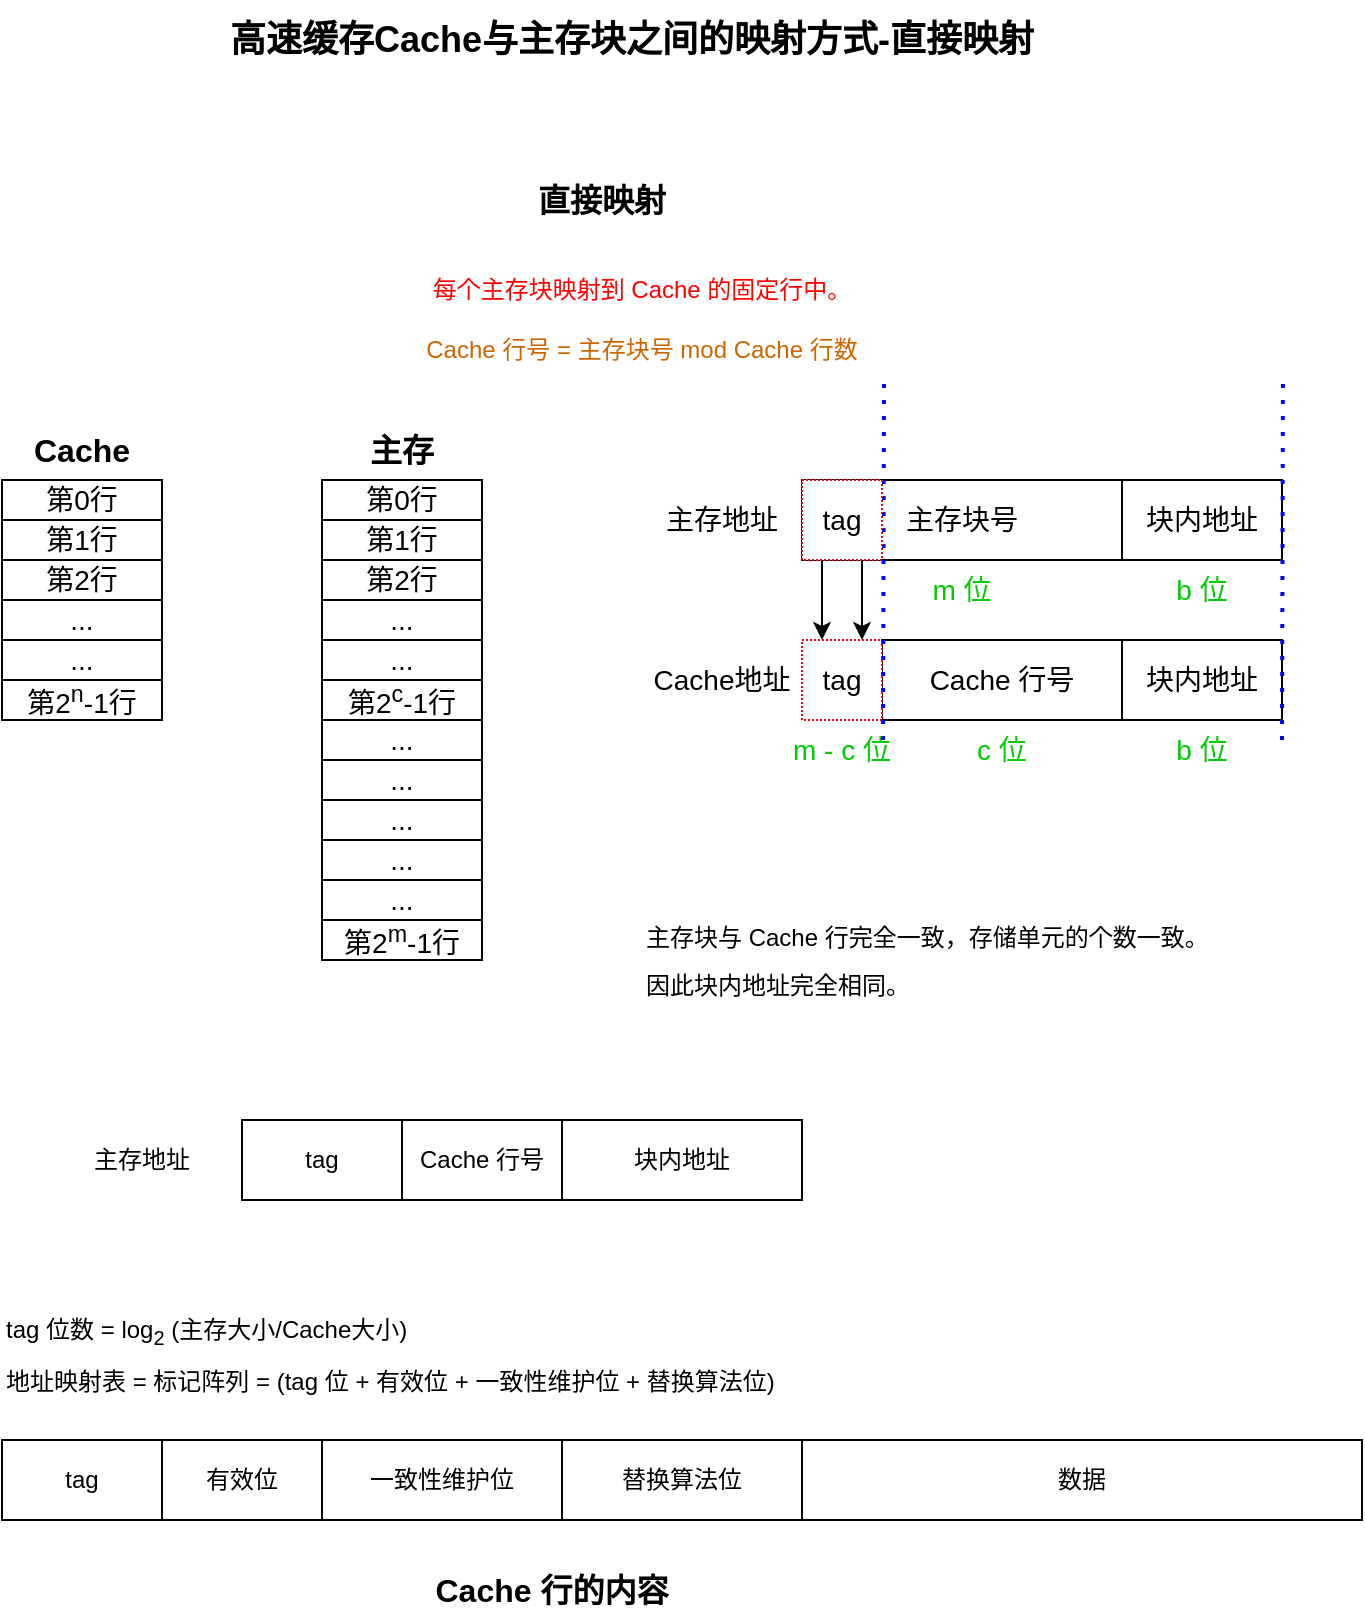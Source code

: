 <mxfile>
    <diagram id="uxVwC1siCvC3Ia_YClyH" name="Page-1">
        <mxGraphModel dx="1274" dy="1133" grid="1" gridSize="10" guides="1" tooltips="1" connect="1" arrows="1" fold="1" page="1" pageScale="1" pageWidth="1200" pageHeight="1920" math="0" shadow="0">
            <root>
                <mxCell id="0"/>
                <mxCell id="1" parent="0"/>
                <mxCell id="2" value="高速缓存Cache与主存块之间的映射方式-直接映射" style="text;html=1;align=center;verticalAlign=middle;whiteSpace=wrap;rounded=0;fontSize=18;fontStyle=1" parent="1" vertex="1">
                    <mxGeometry x="470" y="40" width="410" height="40" as="geometry"/>
                </mxCell>
                <mxCell id="3" value="第0行" style="rounded=0;whiteSpace=wrap;html=1;fontSize=14;" parent="1" vertex="1">
                    <mxGeometry x="360" y="280" width="80" height="20" as="geometry"/>
                </mxCell>
                <mxCell id="4" value="Cache" style="text;html=1;align=center;verticalAlign=middle;whiteSpace=wrap;rounded=0;fontSize=16;fontStyle=1" parent="1" vertex="1">
                    <mxGeometry x="370" y="250" width="60" height="30" as="geometry"/>
                </mxCell>
                <mxCell id="5" value="第1行" style="rounded=0;whiteSpace=wrap;html=1;fontSize=14;" parent="1" vertex="1">
                    <mxGeometry x="360" y="300" width="80" height="20" as="geometry"/>
                </mxCell>
                <mxCell id="6" value="第2行" style="rounded=0;whiteSpace=wrap;html=1;fontSize=14;" parent="1" vertex="1">
                    <mxGeometry x="360" y="320" width="80" height="20" as="geometry"/>
                </mxCell>
                <mxCell id="7" value="..." style="rounded=0;whiteSpace=wrap;html=1;fontSize=14;" parent="1" vertex="1">
                    <mxGeometry x="360" y="340" width="80" height="20" as="geometry"/>
                </mxCell>
                <mxCell id="8" value="..." style="rounded=0;whiteSpace=wrap;html=1;fontSize=14;" parent="1" vertex="1">
                    <mxGeometry x="360" y="360" width="80" height="20" as="geometry"/>
                </mxCell>
                <mxCell id="9" value="第2&lt;sup&gt;n&lt;/sup&gt;-1行" style="rounded=0;whiteSpace=wrap;html=1;fontSize=14;" parent="1" vertex="1">
                    <mxGeometry x="360" y="380" width="80" height="20" as="geometry"/>
                </mxCell>
                <mxCell id="10" value="主存" style="text;html=1;align=center;verticalAlign=middle;whiteSpace=wrap;rounded=0;fontSize=16;fontStyle=1" parent="1" vertex="1">
                    <mxGeometry x="530" y="250" width="60" height="30" as="geometry"/>
                </mxCell>
                <mxCell id="11" value="第0行" style="rounded=0;whiteSpace=wrap;html=1;fontSize=14;" parent="1" vertex="1">
                    <mxGeometry x="520" y="280" width="80" height="20" as="geometry"/>
                </mxCell>
                <mxCell id="12" value="第1行" style="rounded=0;whiteSpace=wrap;html=1;fontSize=14;" parent="1" vertex="1">
                    <mxGeometry x="520" y="300" width="80" height="20" as="geometry"/>
                </mxCell>
                <mxCell id="13" value="第2行" style="rounded=0;whiteSpace=wrap;html=1;fontSize=14;" parent="1" vertex="1">
                    <mxGeometry x="520" y="320" width="80" height="20" as="geometry"/>
                </mxCell>
                <mxCell id="14" value="..." style="rounded=0;whiteSpace=wrap;html=1;fontSize=14;" parent="1" vertex="1">
                    <mxGeometry x="520" y="340" width="80" height="20" as="geometry"/>
                </mxCell>
                <mxCell id="15" value="..." style="rounded=0;whiteSpace=wrap;html=1;fontSize=14;" parent="1" vertex="1">
                    <mxGeometry x="520" y="360" width="80" height="20" as="geometry"/>
                </mxCell>
                <mxCell id="16" value="第2&lt;sup&gt;c&lt;/sup&gt;-1行" style="rounded=0;whiteSpace=wrap;html=1;fontSize=14;" parent="1" vertex="1">
                    <mxGeometry x="520" y="380" width="80" height="20" as="geometry"/>
                </mxCell>
                <mxCell id="17" value="..." style="rounded=0;whiteSpace=wrap;html=1;fontSize=14;" parent="1" vertex="1">
                    <mxGeometry x="520" y="400" width="80" height="20" as="geometry"/>
                </mxCell>
                <mxCell id="18" value="..." style="rounded=0;whiteSpace=wrap;html=1;fontSize=14;" parent="1" vertex="1">
                    <mxGeometry x="520" y="420" width="80" height="20" as="geometry"/>
                </mxCell>
                <mxCell id="19" value="..." style="rounded=0;whiteSpace=wrap;html=1;fontSize=14;" parent="1" vertex="1">
                    <mxGeometry x="520" y="440" width="80" height="20" as="geometry"/>
                </mxCell>
                <mxCell id="20" value="..." style="rounded=0;whiteSpace=wrap;html=1;fontSize=14;" parent="1" vertex="1">
                    <mxGeometry x="520" y="460" width="80" height="20" as="geometry"/>
                </mxCell>
                <mxCell id="21" value="..." style="rounded=0;whiteSpace=wrap;html=1;fontSize=14;" parent="1" vertex="1">
                    <mxGeometry x="520" y="480" width="80" height="20" as="geometry"/>
                </mxCell>
                <mxCell id="22" value="第2&lt;sup&gt;m&lt;/sup&gt;-1行" style="rounded=0;whiteSpace=wrap;html=1;fontSize=14;" parent="1" vertex="1">
                    <mxGeometry x="520" y="500" width="80" height="20" as="geometry"/>
                </mxCell>
                <mxCell id="23" value="主存块号" style="rounded=0;whiteSpace=wrap;html=1;fontSize=14;" parent="1" vertex="1">
                    <mxGeometry x="760" y="280" width="160" height="40" as="geometry"/>
                </mxCell>
                <mxCell id="24" value="块内地址" style="rounded=0;whiteSpace=wrap;html=1;fontSize=14;" parent="1" vertex="1">
                    <mxGeometry x="920" y="280" width="80" height="40" as="geometry"/>
                </mxCell>
                <mxCell id="26" value="&lt;span style=&quot;color: rgb(0, 0, 0); text-wrap-mode: nowrap;&quot;&gt;主存地址&lt;/span&gt;" style="text;html=1;align=center;verticalAlign=middle;whiteSpace=wrap;rounded=0;fontSize=14;" parent="1" vertex="1">
                    <mxGeometry x="680" y="280" width="80" height="40" as="geometry"/>
                </mxCell>
                <mxCell id="27" value="&lt;font style=&quot;font-size: 14px; color: rgb(0, 204, 0);&quot;&gt;m 位&lt;/font&gt;" style="text;html=1;align=center;verticalAlign=middle;whiteSpace=wrap;rounded=0;" parent="1" vertex="1">
                    <mxGeometry x="810" y="320" width="60" height="30" as="geometry"/>
                </mxCell>
                <mxCell id="28" value="&lt;font style=&quot;font-size: 14px; color: rgb(0, 204, 0);&quot;&gt;b 位&lt;/font&gt;" style="text;html=1;align=center;verticalAlign=middle;whiteSpace=wrap;rounded=0;" parent="1" vertex="1">
                    <mxGeometry x="930" y="320" width="60" height="30" as="geometry"/>
                </mxCell>
                <mxCell id="33" value="Cache 行号" style="rounded=0;whiteSpace=wrap;html=1;fontSize=14;" parent="1" vertex="1">
                    <mxGeometry x="800" y="360" width="120" height="40" as="geometry"/>
                </mxCell>
                <mxCell id="34" value="块内地址" style="rounded=0;whiteSpace=wrap;html=1;fontSize=14;" parent="1" vertex="1">
                    <mxGeometry x="920" y="360" width="80" height="40" as="geometry"/>
                </mxCell>
                <mxCell id="35" value="&lt;span style=&quot;color: rgb(0, 0, 0); text-wrap-mode: nowrap;&quot;&gt;Cache地址&lt;/span&gt;" style="text;html=1;align=center;verticalAlign=middle;whiteSpace=wrap;rounded=0;fontSize=14;" parent="1" vertex="1">
                    <mxGeometry x="680" y="360" width="80" height="40" as="geometry"/>
                </mxCell>
                <mxCell id="36" value="&lt;font style=&quot;font-size: 14px; color: rgb(0, 204, 0);&quot;&gt;c 位&lt;/font&gt;" style="text;html=1;align=center;verticalAlign=middle;whiteSpace=wrap;rounded=0;" parent="1" vertex="1">
                    <mxGeometry x="830" y="400" width="60" height="30" as="geometry"/>
                </mxCell>
                <mxCell id="37" value="&lt;font style=&quot;font-size: 14px; color: rgb(0, 204, 0);&quot;&gt;b 位&lt;/font&gt;" style="text;html=1;align=center;verticalAlign=middle;whiteSpace=wrap;rounded=0;" parent="1" vertex="1">
                    <mxGeometry x="930" y="400" width="60" height="30" as="geometry"/>
                </mxCell>
                <mxCell id="38" value="&lt;div style=&quot;line-height: 200%;&quot;&gt;&lt;font style=&quot;color: rgb(0, 0, 0);&quot;&gt;主存块与 Cache 行完全一致，存储单元的个数一致。&lt;/font&gt;&lt;div&gt;&lt;font style=&quot;color: rgb(0, 0, 0);&quot;&gt;因此块内地址完全相同。&lt;/font&gt;&lt;/div&gt;&lt;/div&gt;" style="text;html=1;align=left;verticalAlign=middle;whiteSpace=wrap;rounded=0;" parent="1" vertex="1">
                    <mxGeometry x="680" y="480" width="290" height="80" as="geometry"/>
                </mxCell>
                <mxCell id="40" value="直接映射" style="text;html=1;align=center;verticalAlign=middle;whiteSpace=wrap;rounded=0;fontSize=16;fontStyle=1" parent="1" vertex="1">
                    <mxGeometry x="600" y="120" width="120" height="40" as="geometry"/>
                </mxCell>
                <mxCell id="41" value="&lt;font style=&quot;color: rgb(204, 102, 0);&quot;&gt;Cache 行号 = 主存块号 mod Cache 行数&lt;/font&gt;" style="text;html=1;align=center;verticalAlign=middle;whiteSpace=wrap;rounded=0;" parent="1" vertex="1">
                    <mxGeometry x="560" y="200" width="240" height="30" as="geometry"/>
                </mxCell>
                <mxCell id="42" value="&lt;p data-pm-slice=&quot;1 1 [&amp;quot;bulletList&amp;quot;,null,&amp;quot;listItem&amp;quot;,null]&quot; data-prosemirror-node-block=&quot;true&quot; data-prosemirror-node-name=&quot;paragraph&quot; data-prosemirror-content-type=&quot;node&quot;&gt;&lt;span data-prosemirror-mark-name=&quot;strong&quot; data-prosemirror-content-type=&quot;mark&quot;&gt;&lt;font style=&quot;color: rgb(255, 0, 0);&quot;&gt;每个主存块映射到 Cache 的固定行中。&lt;/font&gt;&lt;/span&gt;&lt;/p&gt;" style="text;html=1;align=center;verticalAlign=middle;whiteSpace=wrap;rounded=0;" parent="1" vertex="1">
                    <mxGeometry x="560" y="170" width="240" height="30" as="geometry"/>
                </mxCell>
                <mxCell id="43" value="tag" style="rounded=0;whiteSpace=wrap;html=1;fontSize=14;strokeColor=#FF0000;dashed=1;dashPattern=1 1;" parent="1" vertex="1">
                    <mxGeometry x="760" y="360" width="40" height="40" as="geometry"/>
                </mxCell>
                <mxCell id="44" value="&lt;font style=&quot;font-size: 14px; color: rgb(0, 204, 0);&quot;&gt;m - c 位&lt;/font&gt;" style="text;html=1;align=center;verticalAlign=middle;whiteSpace=wrap;rounded=0;" parent="1" vertex="1">
                    <mxGeometry x="750" y="400" width="60" height="30" as="geometry"/>
                </mxCell>
                <mxCell id="46" value="" style="endArrow=none;dashed=1;html=1;dashPattern=1 3;strokeWidth=2;strokeColor=#0000FF;" parent="1" edge="1">
                    <mxGeometry width="50" height="50" relative="1" as="geometry">
                        <mxPoint x="800.52" y="410" as="sourcePoint"/>
                        <mxPoint x="801" y="230" as="targetPoint"/>
                    </mxGeometry>
                </mxCell>
                <mxCell id="47" value="" style="endArrow=none;dashed=1;html=1;dashPattern=1 3;strokeWidth=2;strokeColor=#0000FF;" parent="1" edge="1">
                    <mxGeometry width="50" height="50" relative="1" as="geometry">
                        <mxPoint x="1000" y="410" as="sourcePoint"/>
                        <mxPoint x="1000.48" y="230" as="targetPoint"/>
                    </mxGeometry>
                </mxCell>
                <mxCell id="53" style="edgeStyle=none;html=1;exitX=0.25;exitY=1;exitDx=0;exitDy=0;entryX=0.25;entryY=0;entryDx=0;entryDy=0;" parent="1" source="51" target="43" edge="1">
                    <mxGeometry relative="1" as="geometry"/>
                </mxCell>
                <mxCell id="54" style="edgeStyle=none;html=1;exitX=0.75;exitY=1;exitDx=0;exitDy=0;entryX=0.75;entryY=0;entryDx=0;entryDy=0;" parent="1" source="51" target="43" edge="1">
                    <mxGeometry relative="1" as="geometry"/>
                </mxCell>
                <mxCell id="51" value="tag" style="rounded=0;whiteSpace=wrap;html=1;fontSize=14;strokeColor=#FF0000;dashed=1;dashPattern=1 1;" parent="1" vertex="1">
                    <mxGeometry x="760" y="280" width="40" height="40" as="geometry"/>
                </mxCell>
                <mxCell id="72" value="&lt;font style=&quot;color: rgb(0, 0, 0);&quot;&gt;tag 位数 = log&lt;sub style=&quot;line-height: 200%;&quot;&gt;2&lt;/sub&gt; (主存大小/Cache大小)&lt;/font&gt;&lt;div style=&quot;line-height: 200%;&quot;&gt;&lt;font style=&quot;color: rgb(0, 0, 0);&quot;&gt;地址映射表 = 标记阵列 = (tag 位 + 有效位 + 一致性维护位 + 替换算法位)&lt;/font&gt;&lt;/div&gt;" style="text;html=1;align=left;verticalAlign=middle;whiteSpace=wrap;rounded=0;" parent="1" vertex="1">
                    <mxGeometry x="360" y="680" width="480" height="80" as="geometry"/>
                </mxCell>
                <mxCell id="73" value="&lt;b&gt;&lt;font style=&quot;font-size: 16px;&quot;&gt;Cache 行的内容&lt;/font&gt;&lt;/b&gt;" style="text;html=1;align=center;verticalAlign=middle;whiteSpace=wrap;rounded=0;" parent="1" vertex="1">
                    <mxGeometry x="560" y="820" width="150" height="30" as="geometry"/>
                </mxCell>
                <mxCell id="74" value="" style="group" parent="1" vertex="1" connectable="0">
                    <mxGeometry x="360" y="760" width="680" height="40" as="geometry"/>
                </mxCell>
                <mxCell id="75" value="tag" style="rounded=0;whiteSpace=wrap;html=1;" parent="74" vertex="1">
                    <mxGeometry width="80" height="40" as="geometry"/>
                </mxCell>
                <mxCell id="76" value="有效位" style="rounded=0;whiteSpace=wrap;html=1;" parent="74" vertex="1">
                    <mxGeometry x="80" width="80" height="40" as="geometry"/>
                </mxCell>
                <mxCell id="77" value="一致性维护位" style="rounded=0;whiteSpace=wrap;html=1;" parent="74" vertex="1">
                    <mxGeometry x="160" width="120" height="40" as="geometry"/>
                </mxCell>
                <mxCell id="78" value="替换算法位" style="rounded=0;whiteSpace=wrap;html=1;" parent="74" vertex="1">
                    <mxGeometry x="280" width="120" height="40" as="geometry"/>
                </mxCell>
                <mxCell id="79" value="数据" style="rounded=0;whiteSpace=wrap;html=1;" parent="74" vertex="1">
                    <mxGeometry x="400" width="280" height="40" as="geometry"/>
                </mxCell>
                <mxCell id="81" value="tag" style="rounded=0;whiteSpace=wrap;html=1;container=0;" parent="1" vertex="1">
                    <mxGeometry x="480" y="600" width="80" height="40" as="geometry"/>
                </mxCell>
                <mxCell id="82" value="Cache 行号" style="rounded=0;whiteSpace=wrap;html=1;container=0;" parent="1" vertex="1">
                    <mxGeometry x="560" y="600" width="80" height="40" as="geometry"/>
                </mxCell>
                <mxCell id="83" value="块内地址" style="rounded=0;whiteSpace=wrap;html=1;container=0;" parent="1" vertex="1">
                    <mxGeometry x="640" y="600" width="120" height="40" as="geometry"/>
                </mxCell>
                <mxCell id="86" value="主存地址" style="text;html=1;align=center;verticalAlign=middle;whiteSpace=wrap;rounded=0;" parent="1" vertex="1">
                    <mxGeometry x="400" y="605" width="60" height="30" as="geometry"/>
                </mxCell>
            </root>
        </mxGraphModel>
    </diagram>
</mxfile>